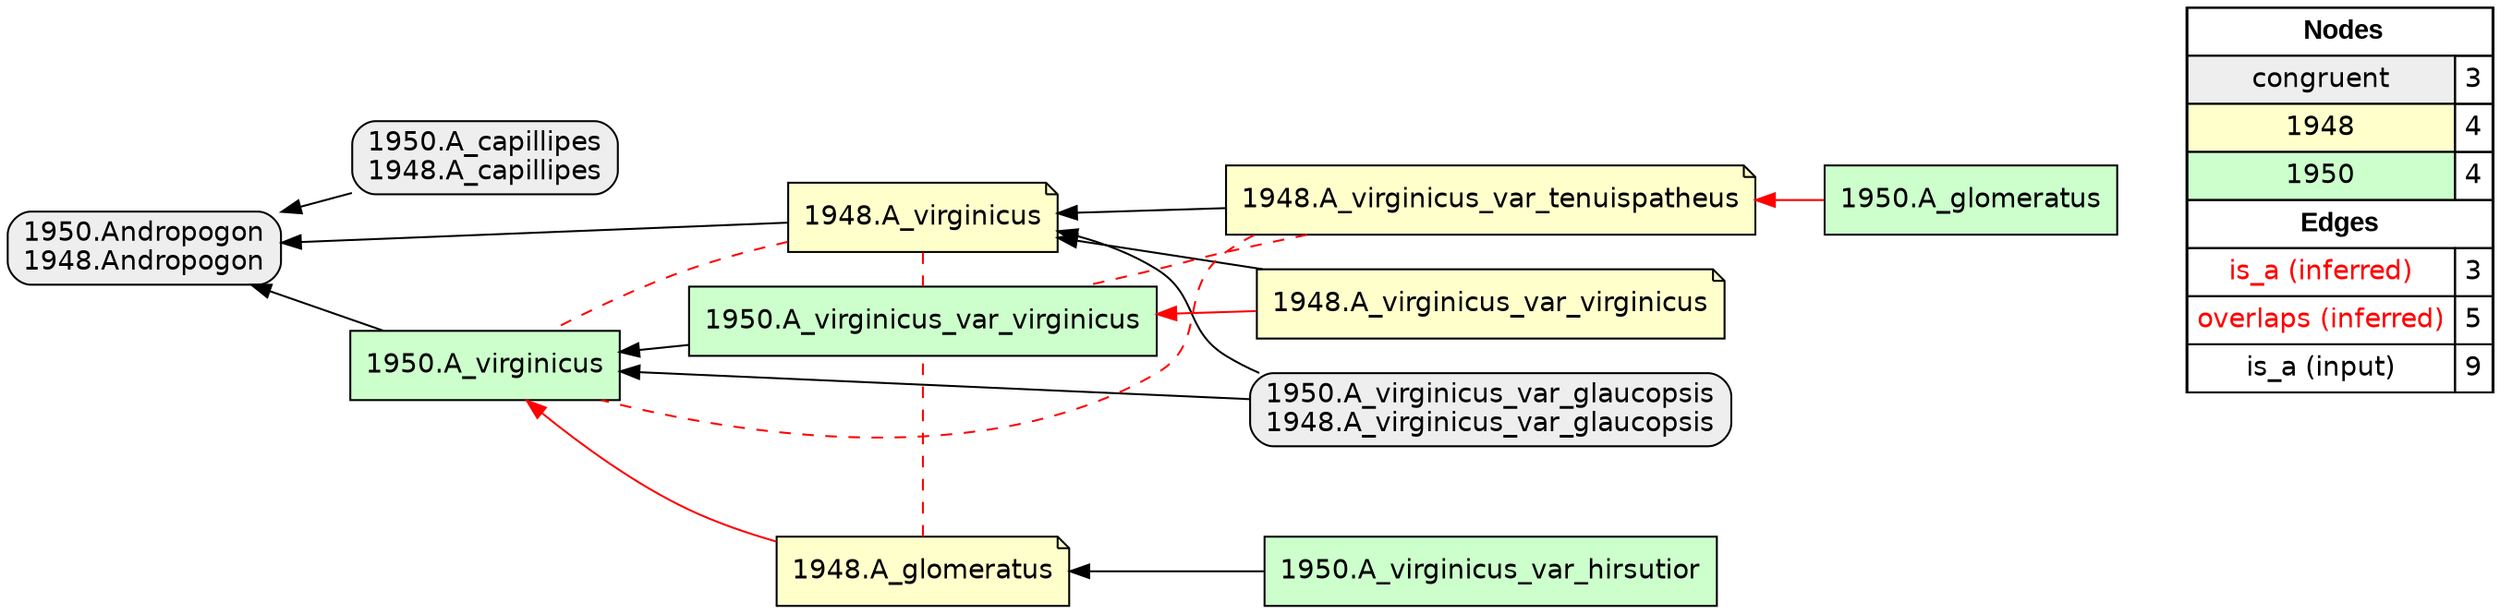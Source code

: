 digraph{
rankdir=RL
node[shape=box style="filled,rounded" fillcolor="#EEEEEE" fontname="helvetica"] 
"1950.A_virginicus_var_glaucopsis\n1948.A_virginicus_var_glaucopsis"
"1950.A_capillipes\n1948.A_capillipes"
"1950.Andropogon\n1948.Andropogon"
node[shape=note style=filled fillcolor="#FFFFCC" fontname="helvetica"] 
"1948.A_glomeratus"
"1948.A_virginicus_var_virginicus"
"1948.A_virginicus"
"1948.A_virginicus_var_tenuispatheus"
node[shape=box style=filled fillcolor="#CCFFCC" fontname="helvetica"] 
"1950.A_virginicus_var_hirsutior"
"1950.A_virginicus_var_virginicus"
"1950.A_virginicus"
"1950.A_glomeratus"
edge[arrowhead=normal style=solid color="#FF0000" constraint=true penwidth=1]
"1948.A_glomeratus" -> "1950.A_virginicus"
"1950.A_glomeratus" -> "1948.A_virginicus_var_tenuispatheus"
"1948.A_virginicus_var_virginicus" -> "1950.A_virginicus_var_virginicus"
edge[arrowhead=none style=dashed color="#FF0000" constraint=false penwidth=1]
"1948.A_glomeratus" -> "1950.A_virginicus_var_virginicus"
"1948.A_virginicus" -> "1950.A_virginicus"
"1948.A_virginicus_var_tenuispatheus" -> "1950.A_virginicus"
"1948.A_virginicus_var_tenuispatheus" -> "1950.A_virginicus_var_virginicus"
"1948.A_virginicus" -> "1950.A_virginicus_var_virginicus"
edge[arrowhead=normal style=dotted color="#000000" constraint=true penwidth=1]
edge[arrowhead=normal style=solid color="#000000" constraint=true penwidth=1]
"1948.A_virginicus" -> "1950.Andropogon\n1948.Andropogon"
"1950.A_virginicus_var_hirsutior" -> "1948.A_glomeratus"
"1950.A_virginicus_var_glaucopsis\n1948.A_virginicus_var_glaucopsis" -> "1950.A_virginicus"
"1950.A_virginicus_var_glaucopsis\n1948.A_virginicus_var_glaucopsis" -> "1948.A_virginicus"
"1948.A_virginicus_var_tenuispatheus" -> "1948.A_virginicus"
"1950.A_capillipes\n1948.A_capillipes" -> "1950.Andropogon\n1948.Andropogon"
"1950.A_virginicus" -> "1950.Andropogon\n1948.Andropogon"
"1948.A_virginicus_var_virginicus" -> "1948.A_virginicus"
"1950.A_virginicus_var_virginicus" -> "1950.A_virginicus"
node[shape=box] 
{rank=source Legend [fillcolor= white margin=0 label=< 
 <TABLE BORDER="0" CELLBORDER="1" CELLSPACING="0" CELLPADDING="4"> 
<TR> <TD COLSPAN="2"><font face="Arial Black"> Nodes</font></TD> </TR> 
<TR> 
 <TD bgcolor="#EEEEEE" fontname="helvetica">congruent</TD> 
 <TD>3</TD> 
 </TR> 
<TR> 
 <TD bgcolor="#FFFFCC" fontname="helvetica">1948</TD> 
 <TD>4</TD> 
 </TR> 
<TR> 
 <TD bgcolor="#CCFFCC" fontname="helvetica">1950</TD> 
 <TD>4</TD> 
 </TR> 
<TR> <TD COLSPAN="2"><font face = "Arial Black"> Edges </font></TD> </TR> 
<TR> 
 <TD><font color ="#FF0000">is_a (inferred)</font></TD><TD>3</TD>
</TR>
<TR> 
 <TD><font color ="#FF0000">overlaps (inferred)</font></TD><TD>5</TD>
</TR>
<TR> 
 <TD><font color ="#000000">is_a (input)</font></TD><TD>9</TD>
</TR>
</TABLE> 
 >] } 
}